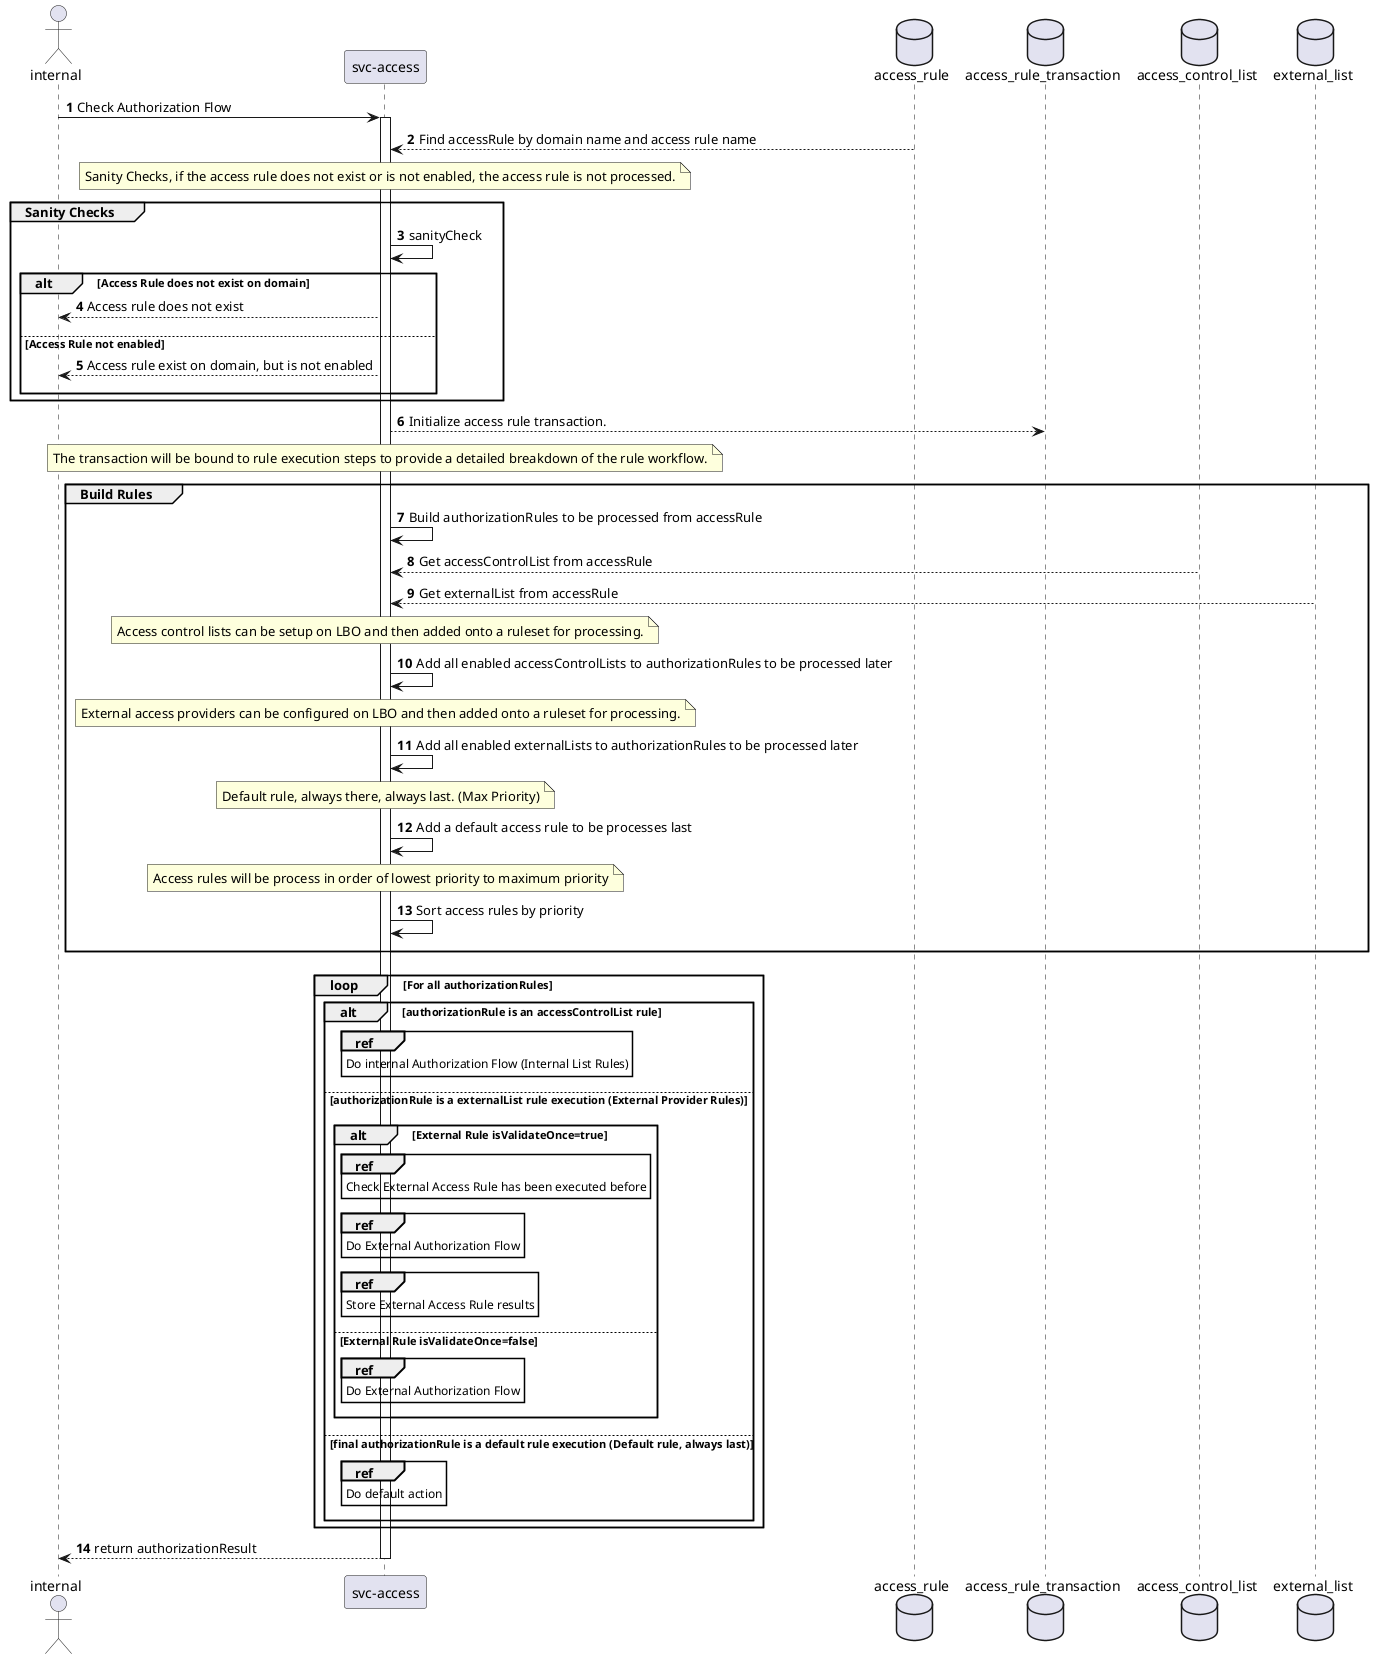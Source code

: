 .Access Control Rulesets (Basic Flow)
[plantuml]
----


@startuml
'https://plantuml.com/sequence-diagram

actor internal
participant  "svc-access" as sa
database access_rule
database access_rule_transaction
database access_control_list
database external_list

autonumber

  internal -> sa: Check Authorization Flow
  activate sa
  sa <-- access_rule: Find accessRule by domain name and access rule name

  note over sa: Sanity Checks, if the access rule does not exist or is not enabled, the access rule is not processed.
  group Sanity Checks
    sa -> sa: sanityCheck
    alt Access Rule does not exist on domain
      sa --> internal: Access rule does not exist

    ||10||
    else Access Rule not enabled
       sa --> internal: Access rule exist on domain, but is not enabled

    ||10||
    end
  end

    sa --> access_rule_transaction: Initialize access rule transaction.
  note over sa: The transaction will be bound to rule execution steps to provide a detailed breakdown of the rule workflow.
  group Build Rules
    sa -> sa: Build authorizationRules to be processed from accessRule
    access_control_list --> sa: Get accessControlList from accessRule
    external_list --> sa: Get externalList from accessRule

    note over sa: Access control lists can be setup on LBO and then added onto a ruleset for processing.
    sa -> sa: Add all enabled accessControlLists to authorizationRules to be processed later

    note over sa: External access providers can be configured on LBO and then added onto a ruleset for processing.
    sa -> sa: Add all enabled externalLists to authorizationRules to be processed later

    note over sa: Default rule, always there, always last. (Max Priority)
    sa -> sa: Add a default access rule to be processes last

    note over sa: Access rules will be process in order of lowest priority to maximum priority
    sa -> sa: Sort access rules by priority
    ||10||
  end
  ||10||
  loop For all authorizationRules

    alt authorizationRule is an accessControlList rule
      ||10||
      ref over sa: Do internal Authorization Flow (Internal List Rules)
      ||10||
    else authorizationRule is a externalList rule execution (External Provider Rules)
      ||10||
      alt External Rule isValidateOnce=true
        ||10||
        ref over sa: Check External Access Rule has been executed before
        ||10||
        ref over sa: Do External Authorization Flow
        ||10||
        ref over sa: Store External Access Rule results
        ||10||
      else External Rule isValidateOnce=false
        ||10||
        ref over sa: Do External Authorization Flow
        ||10||
      end
      ||10||
    else final authorizationRule is a default rule execution (Default rule, always last)
      ||10||
      ref over sa: Do default action
      ||10||
    end
  end
  sa --> internal: return authorizationResult
deactivate sa
@enduml
----
